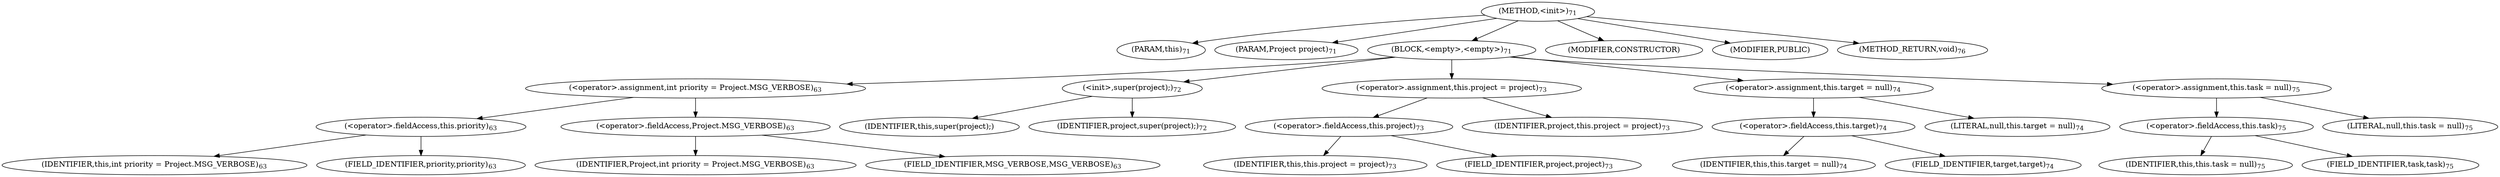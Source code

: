 digraph "&lt;init&gt;" {  
"47" [label = <(METHOD,&lt;init&gt;)<SUB>71</SUB>> ]
"4" [label = <(PARAM,this)<SUB>71</SUB>> ]
"48" [label = <(PARAM,Project project)<SUB>71</SUB>> ]
"49" [label = <(BLOCK,&lt;empty&gt;,&lt;empty&gt;)<SUB>71</SUB>> ]
"50" [label = <(&lt;operator&gt;.assignment,int priority = Project.MSG_VERBOSE)<SUB>63</SUB>> ]
"51" [label = <(&lt;operator&gt;.fieldAccess,this.priority)<SUB>63</SUB>> ]
"52" [label = <(IDENTIFIER,this,int priority = Project.MSG_VERBOSE)<SUB>63</SUB>> ]
"53" [label = <(FIELD_IDENTIFIER,priority,priority)<SUB>63</SUB>> ]
"54" [label = <(&lt;operator&gt;.fieldAccess,Project.MSG_VERBOSE)<SUB>63</SUB>> ]
"55" [label = <(IDENTIFIER,Project,int priority = Project.MSG_VERBOSE)<SUB>63</SUB>> ]
"56" [label = <(FIELD_IDENTIFIER,MSG_VERBOSE,MSG_VERBOSE)<SUB>63</SUB>> ]
"57" [label = <(&lt;init&gt;,super(project);)<SUB>72</SUB>> ]
"3" [label = <(IDENTIFIER,this,super(project);)> ]
"58" [label = <(IDENTIFIER,project,super(project);)<SUB>72</SUB>> ]
"59" [label = <(&lt;operator&gt;.assignment,this.project = project)<SUB>73</SUB>> ]
"60" [label = <(&lt;operator&gt;.fieldAccess,this.project)<SUB>73</SUB>> ]
"5" [label = <(IDENTIFIER,this,this.project = project)<SUB>73</SUB>> ]
"61" [label = <(FIELD_IDENTIFIER,project,project)<SUB>73</SUB>> ]
"62" [label = <(IDENTIFIER,project,this.project = project)<SUB>73</SUB>> ]
"63" [label = <(&lt;operator&gt;.assignment,this.target = null)<SUB>74</SUB>> ]
"64" [label = <(&lt;operator&gt;.fieldAccess,this.target)<SUB>74</SUB>> ]
"6" [label = <(IDENTIFIER,this,this.target = null)<SUB>74</SUB>> ]
"65" [label = <(FIELD_IDENTIFIER,target,target)<SUB>74</SUB>> ]
"66" [label = <(LITERAL,null,this.target = null)<SUB>74</SUB>> ]
"67" [label = <(&lt;operator&gt;.assignment,this.task = null)<SUB>75</SUB>> ]
"68" [label = <(&lt;operator&gt;.fieldAccess,this.task)<SUB>75</SUB>> ]
"7" [label = <(IDENTIFIER,this,this.task = null)<SUB>75</SUB>> ]
"69" [label = <(FIELD_IDENTIFIER,task,task)<SUB>75</SUB>> ]
"70" [label = <(LITERAL,null,this.task = null)<SUB>75</SUB>> ]
"71" [label = <(MODIFIER,CONSTRUCTOR)> ]
"72" [label = <(MODIFIER,PUBLIC)> ]
"73" [label = <(METHOD_RETURN,void)<SUB>76</SUB>> ]
  "47" -> "4" 
  "47" -> "48" 
  "47" -> "49" 
  "47" -> "71" 
  "47" -> "72" 
  "47" -> "73" 
  "49" -> "50" 
  "49" -> "57" 
  "49" -> "59" 
  "49" -> "63" 
  "49" -> "67" 
  "50" -> "51" 
  "50" -> "54" 
  "51" -> "52" 
  "51" -> "53" 
  "54" -> "55" 
  "54" -> "56" 
  "57" -> "3" 
  "57" -> "58" 
  "59" -> "60" 
  "59" -> "62" 
  "60" -> "5" 
  "60" -> "61" 
  "63" -> "64" 
  "63" -> "66" 
  "64" -> "6" 
  "64" -> "65" 
  "67" -> "68" 
  "67" -> "70" 
  "68" -> "7" 
  "68" -> "69" 
}
